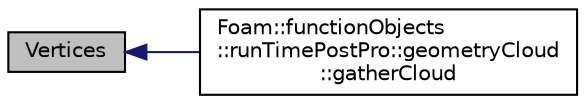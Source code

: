 digraph "Vertices"
{
  bgcolor="transparent";
  edge [fontname="Helvetica",fontsize="10",labelfontname="Helvetica",labelfontsize="10"];
  node [fontname="Helvetica",fontsize="10",shape=record];
  rankdir="LR";
  Node1 [label="Vertices",height=0.2,width=0.4,color="black", fillcolor="grey75", style="filled" fontcolor="black"];
  Node1 -> Node2 [dir="back",color="midnightblue",fontsize="10",style="solid",fontname="Helvetica"];
  Node2 [label="Foam::functionObjects\l::runTimePostPro::geometryCloud\l::gatherCloud",height=0.2,width=0.4,color="black",URL="$classFoam_1_1functionObjects_1_1runTimePostPro_1_1geometryCloud.html#a6332405d21857579c80c69a109d5eca3",tooltip="Gather and convert cloud positions with vtkPolyData for the leaves. "];
}

